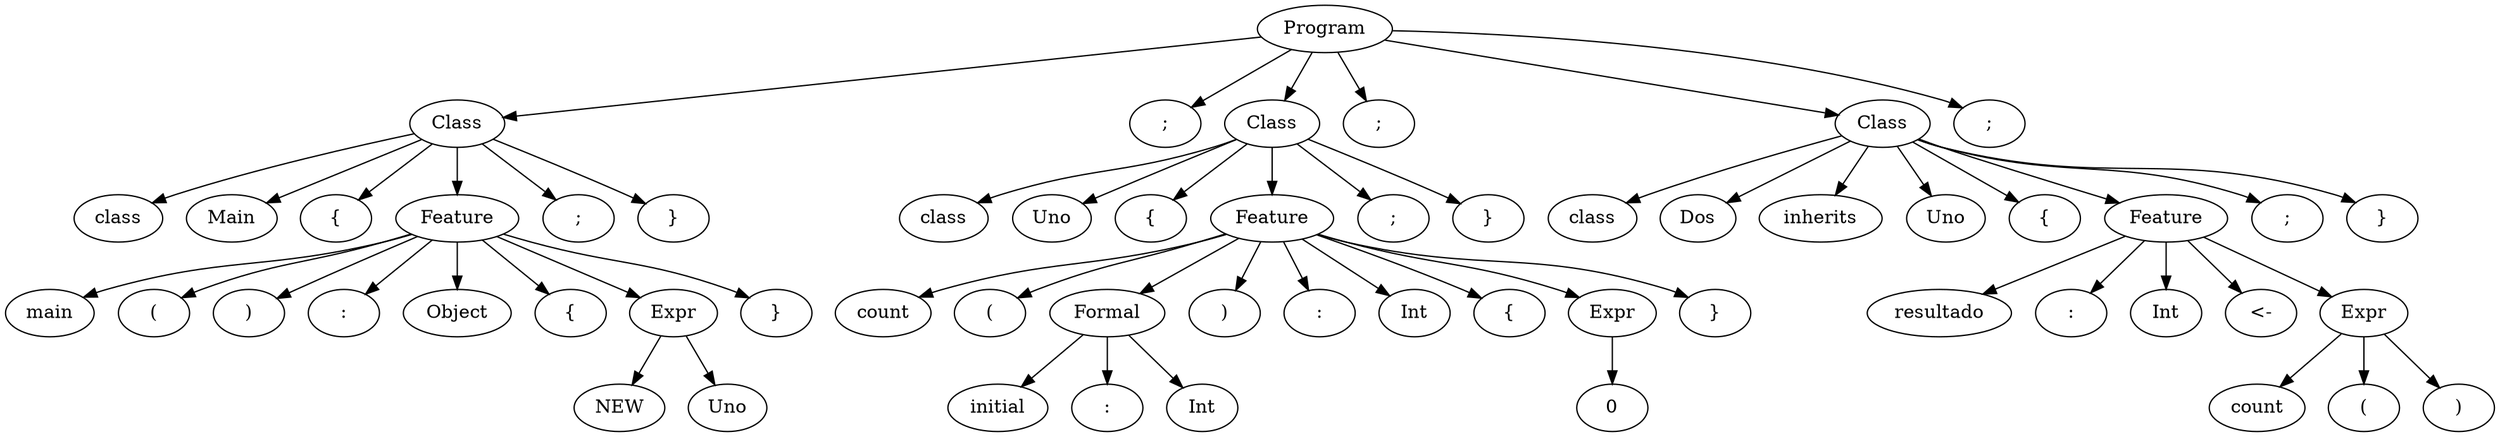 digraph {
	0 [label=Program]
	0 -> 1
	1 [label=Class]
	1 -> 2
	2 [label=class]
	1 -> 3
	3 [label=Main]
	1 -> 4
	4 [label="{"]
	1 -> 5
	5 [label=Feature]
	5 -> 6
	6 [label=main]
	5 -> 7
	7 [label="("]
	5 -> 8
	8 [label=")"]
	5 -> 9
	9 [label=":"]
	5 -> 10
	10 [label=Object]
	5 -> 11
	11 [label="{"]
	5 -> 12
	12 [label=Expr]
	12 -> 13
	13 [label=NEW]
	12 -> 14
	14 [label=Uno]
	5 -> 15
	15 [label="}"]
	1 -> 16
	16 [label=";"]
	1 -> 17
	17 [label="}"]
	0 -> 18
	18 [label=";"]
	0 -> 19
	19 [label=Class]
	19 -> 20
	20 [label=class]
	19 -> 21
	21 [label=Uno]
	19 -> 22
	22 [label="{"]
	19 -> 23
	23 [label=Feature]
	23 -> 24
	24 [label=count]
	23 -> 25
	25 [label="("]
	23 -> 26
	26 [label=Formal]
	26 -> 27
	27 [label=initial]
	26 -> 28
	28 [label=":"]
	26 -> 29
	29 [label=Int]
	23 -> 30
	30 [label=")"]
	23 -> 31
	31 [label=":"]
	23 -> 32
	32 [label=Int]
	23 -> 33
	33 [label="{"]
	23 -> 34
	34 [label=Expr]
	34 -> 35
	35 [label=0]
	23 -> 36
	36 [label="}"]
	19 -> 37
	37 [label=";"]
	19 -> 38
	38 [label="}"]
	0 -> 39
	39 [label=";"]
	0 -> 40
	40 [label=Class]
	40 -> 41
	41 [label=class]
	40 -> 42
	42 [label=Dos]
	40 -> 43
	43 [label=inherits]
	40 -> 44
	44 [label=Uno]
	40 -> 45
	45 [label="{"]
	40 -> 46
	46 [label=Feature]
	46 -> 47
	47 [label=resultado]
	46 -> 48
	48 [label=":"]
	46 -> 49
	49 [label=Int]
	46 -> 50
	50 [label="<-"]
	46 -> 51
	51 [label=Expr]
	51 -> 52
	52 [label=count]
	51 -> 53
	53 [label="("]
	51 -> 54
	54 [label=")"]
	40 -> 55
	55 [label=";"]
	40 -> 56
	56 [label="}"]
	0 -> 57
	57 [label=";"]
}
